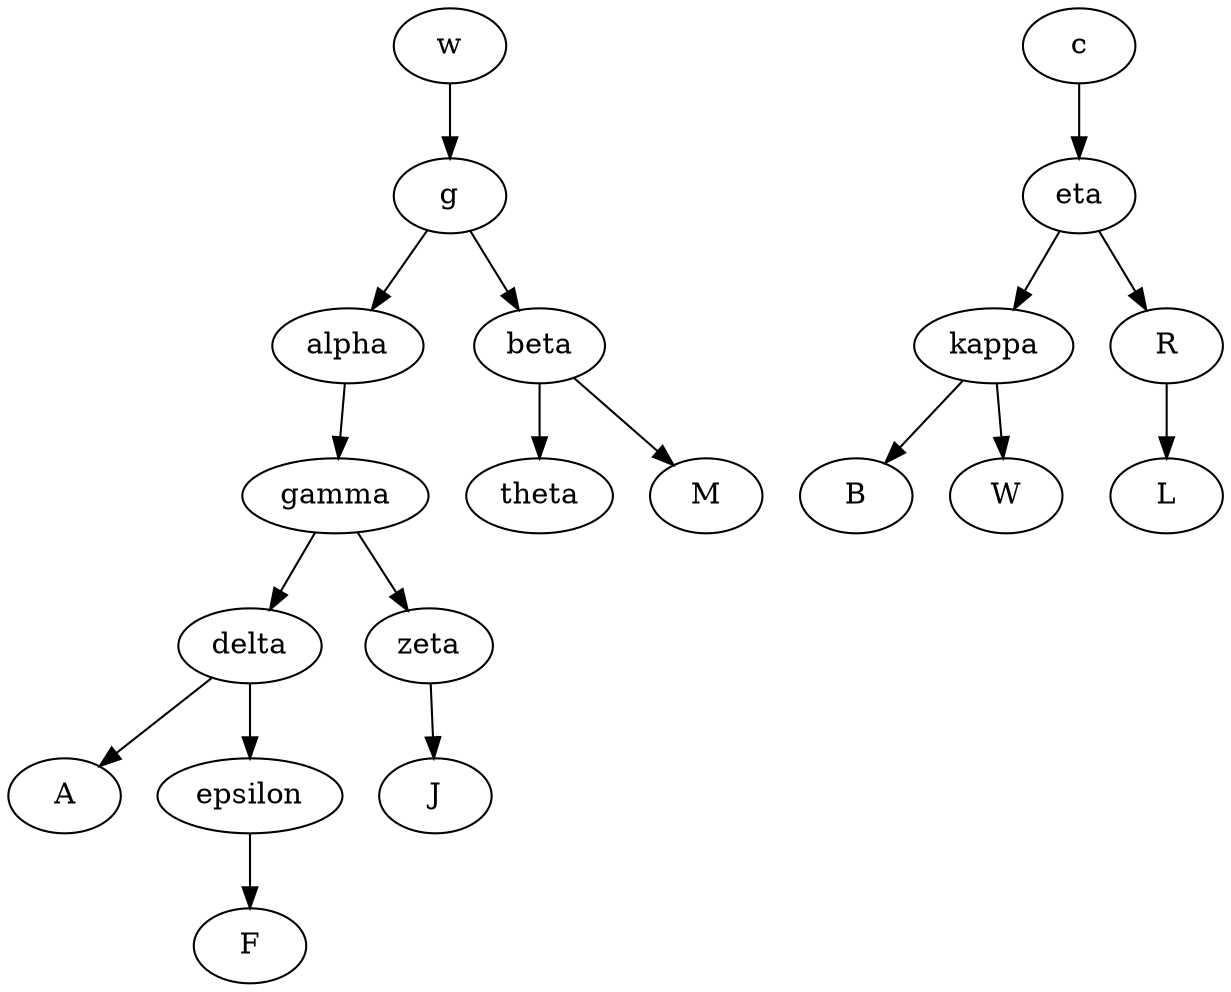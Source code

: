 digraph {

    # To refactor nodes, place the cursor left to a node name
    w -> g;
    g -> alpha;
    g -> beta;
    beta -> theta;
    beta -> M;
    alpha -> gamma;
    gamma -> delta;
    gamma -> zeta;
    zeta -> J;
    delta -> A;
    delta -> epsilon;
    epsilon -> F;
    c -> eta;
    eta -> kappa;
    kappa -> B;
    kappa -> W;
    eta -> R;
    R -> L;



}

